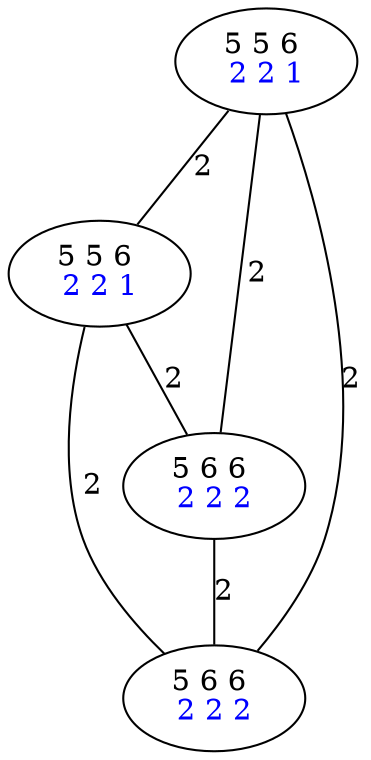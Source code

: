 graph G {
	0 [label=<5 5 6 <BR/> <FONT COLOR="BLUE">2 2 1 </FONT>>];
	1 [label=<5 5 6 <BR/> <FONT COLOR="BLUE">2 2 1 </FONT>>];
	2 [label=<5 6 6 <BR/> <FONT COLOR="BLUE">2 2 2 </FONT>>];
	3 [label=<5 6 6 <BR/> <FONT COLOR="BLUE">2 2 2 </FONT>>];
	0 -- 1 [label="2"];
	0 -- 2 [label="2"];
	0 -- 3 [label="2"];
	1 -- 2 [label="2"];
	1 -- 3 [label="2"];
	2 -- 3 [label="2"];
}